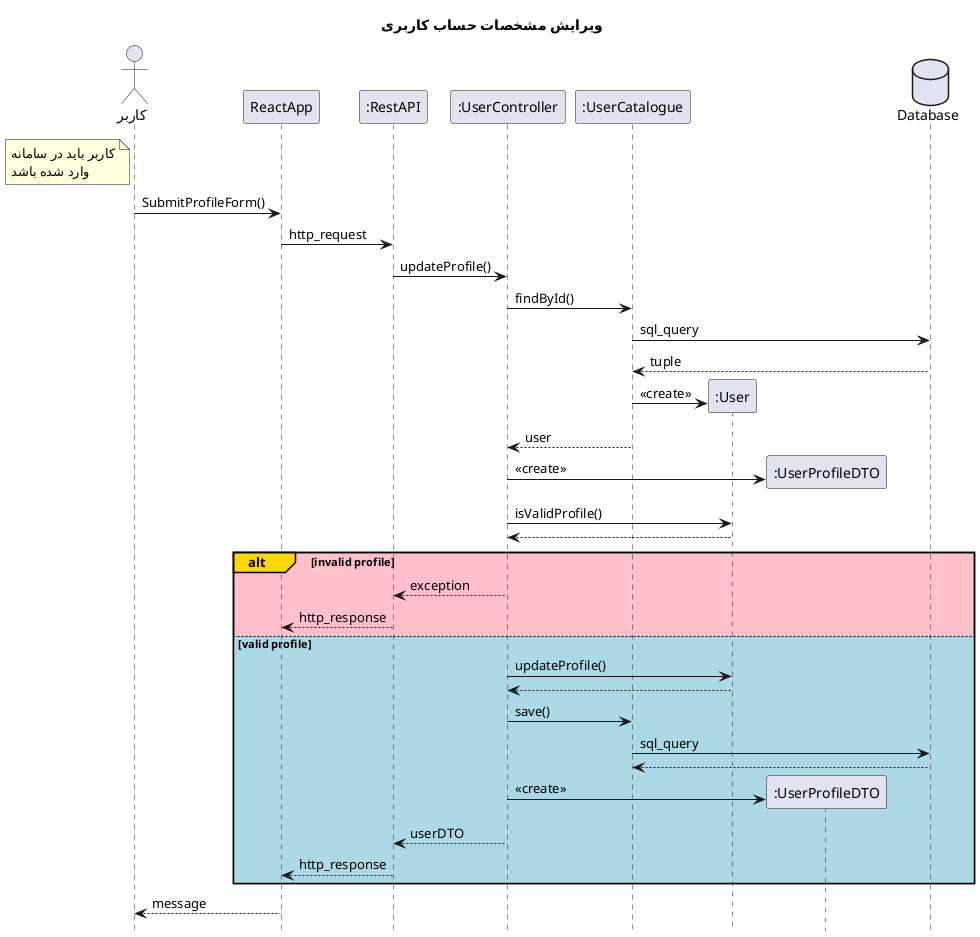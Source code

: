 @startuml updateProfile
hide footbox
title "ویرایش مشخصات حساب کاربری"
actor       کاربر as user
participant ReactApp
participant ":RestAPI" as RestAPI
participant ":UserController" as UserController
participant ":UserCatalogue" as UserCatalogue
participant ":User" as User
participant ":UserProfileDTO" as UserProfileDTO
database Database
note left of user
    کاربر باید در سامانه
    وارد شده باشد
end note

user -> ReactApp: SubmitProfileForm()
ReactApp -> RestAPI: http_request
RestAPI -> UserController : updateProfile()
UserController -> UserCatalogue: findById()
UserCatalogue -> Database: sql_query
return tuple
UserCatalogue -> User **: <<create>>
UserCatalogue --> UserController: user

UserController -> UserProfileDTO **: <<create>>
UserController -> User: isValidProfile()
return

alt#Gold #Pink invalid profile

    UserController --> RestAPI: exception
    RestAPI --> ReactApp: http_response

else #LightBlue valid profile

    UserController -> User: updateProfile()
    return
    UserController -> UserCatalogue: save()
    UserCatalogue -> Database: sql_query
    return
    UserController -> UserProfileDTO **: <<create>>
    UserController --> RestAPI: userDTO
    RestAPI --> ReactApp: http_response
end

ReactApp --> user: message
@enduml